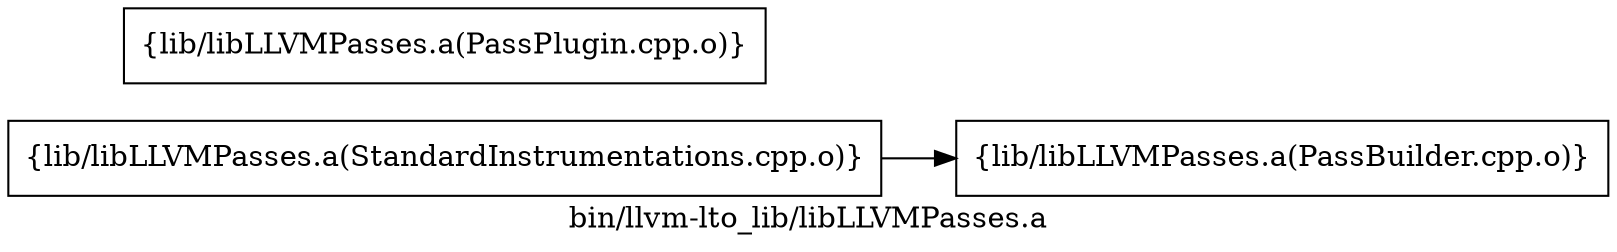 digraph "bin/llvm-lto_lib/libLLVMPasses.a" {
	label="bin/llvm-lto_lib/libLLVMPasses.a";
	rankdir=LR;

	Node0x55b14d5ba548 [shape=record,shape=box,group=0,label="{lib/libLLVMPasses.a(PassBuilder.cpp.o)}"];
	Node0x55b14d5d2af8 [shape=record,shape=box,group=0,label="{lib/libLLVMPasses.a(PassPlugin.cpp.o)}"];
	Node0x55b14d5d3188 [shape=record,shape=box,group=0,label="{lib/libLLVMPasses.a(StandardInstrumentations.cpp.o)}"];
	Node0x55b14d5d3188 -> Node0x55b14d5ba548;
}
